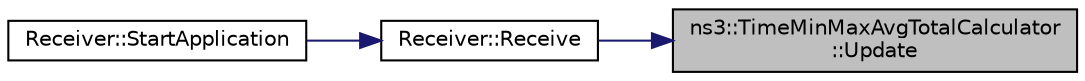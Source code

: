 digraph "ns3::TimeMinMaxAvgTotalCalculator::Update"
{
 // LATEX_PDF_SIZE
  edge [fontname="Helvetica",fontsize="10",labelfontname="Helvetica",labelfontsize="10"];
  node [fontname="Helvetica",fontsize="10",shape=record];
  rankdir="RL";
  Node1 [label="ns3::TimeMinMaxAvgTotalCalculator\l::Update",height=0.2,width=0.4,color="black", fillcolor="grey75", style="filled", fontcolor="black",tooltip="Updates all variables of TimeMinMaxAvgTotalCalculator."];
  Node1 -> Node2 [dir="back",color="midnightblue",fontsize="10",style="solid",fontname="Helvetica"];
  Node2 [label="Receiver::Receive",height=0.2,width=0.4,color="black", fillcolor="white", style="filled",URL="$class_receiver.html#a73ca029ca3770da94ad852df1afe9b64",tooltip=" "];
  Node2 -> Node3 [dir="back",color="midnightblue",fontsize="10",style="solid",fontname="Helvetica"];
  Node3 [label="Receiver::StartApplication",height=0.2,width=0.4,color="black", fillcolor="white", style="filled",URL="$class_receiver.html#a851b0ffffb76526c5c6d0506f0008fe1",tooltip="Application specific startup code."];
}
